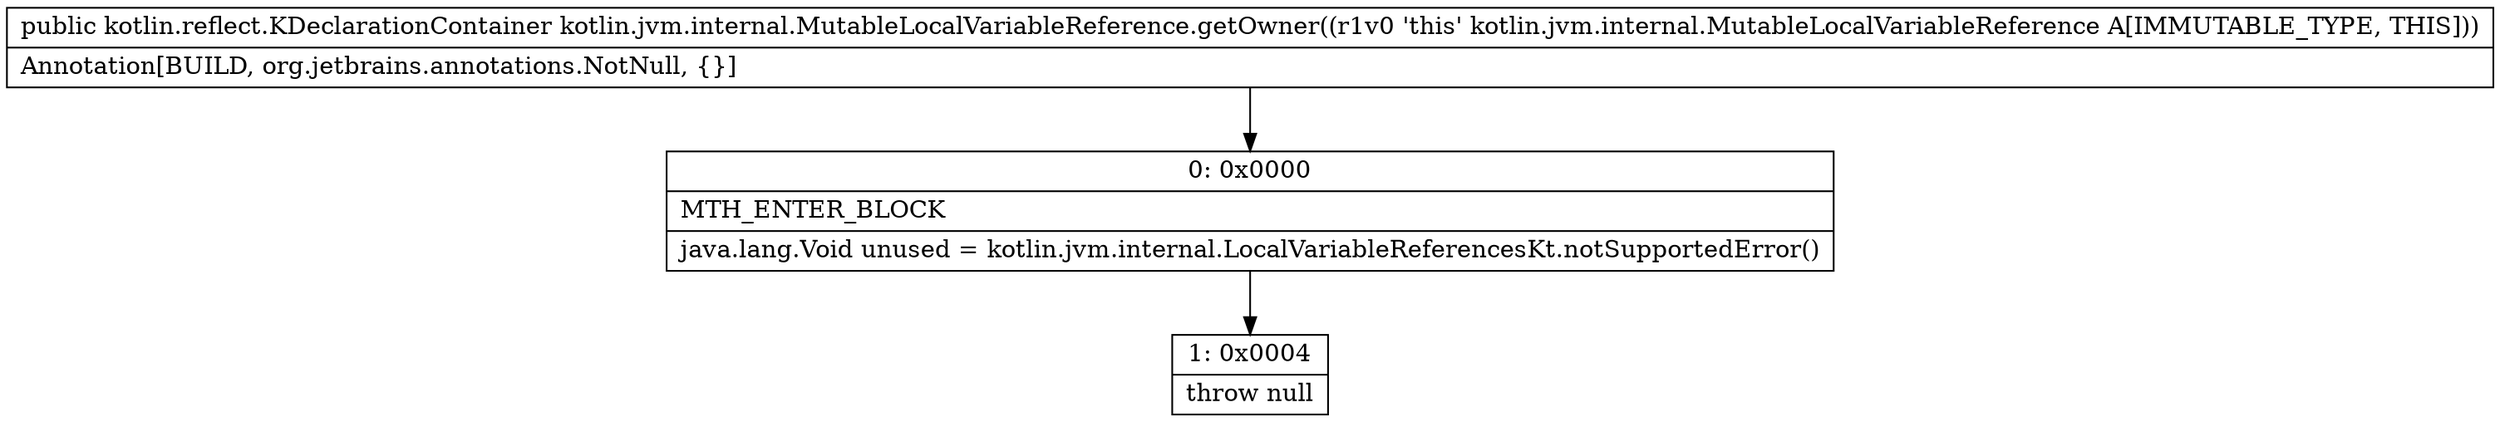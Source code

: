 digraph "CFG forkotlin.jvm.internal.MutableLocalVariableReference.getOwner()Lkotlin\/reflect\/KDeclarationContainer;" {
Node_0 [shape=record,label="{0\:\ 0x0000|MTH_ENTER_BLOCK\l|java.lang.Void unused = kotlin.jvm.internal.LocalVariableReferencesKt.notSupportedError()\l}"];
Node_1 [shape=record,label="{1\:\ 0x0004|throw null\l}"];
MethodNode[shape=record,label="{public kotlin.reflect.KDeclarationContainer kotlin.jvm.internal.MutableLocalVariableReference.getOwner((r1v0 'this' kotlin.jvm.internal.MutableLocalVariableReference A[IMMUTABLE_TYPE, THIS]))  | Annotation[BUILD, org.jetbrains.annotations.NotNull, \{\}]\l}"];
MethodNode -> Node_0;
Node_0 -> Node_1;
}

